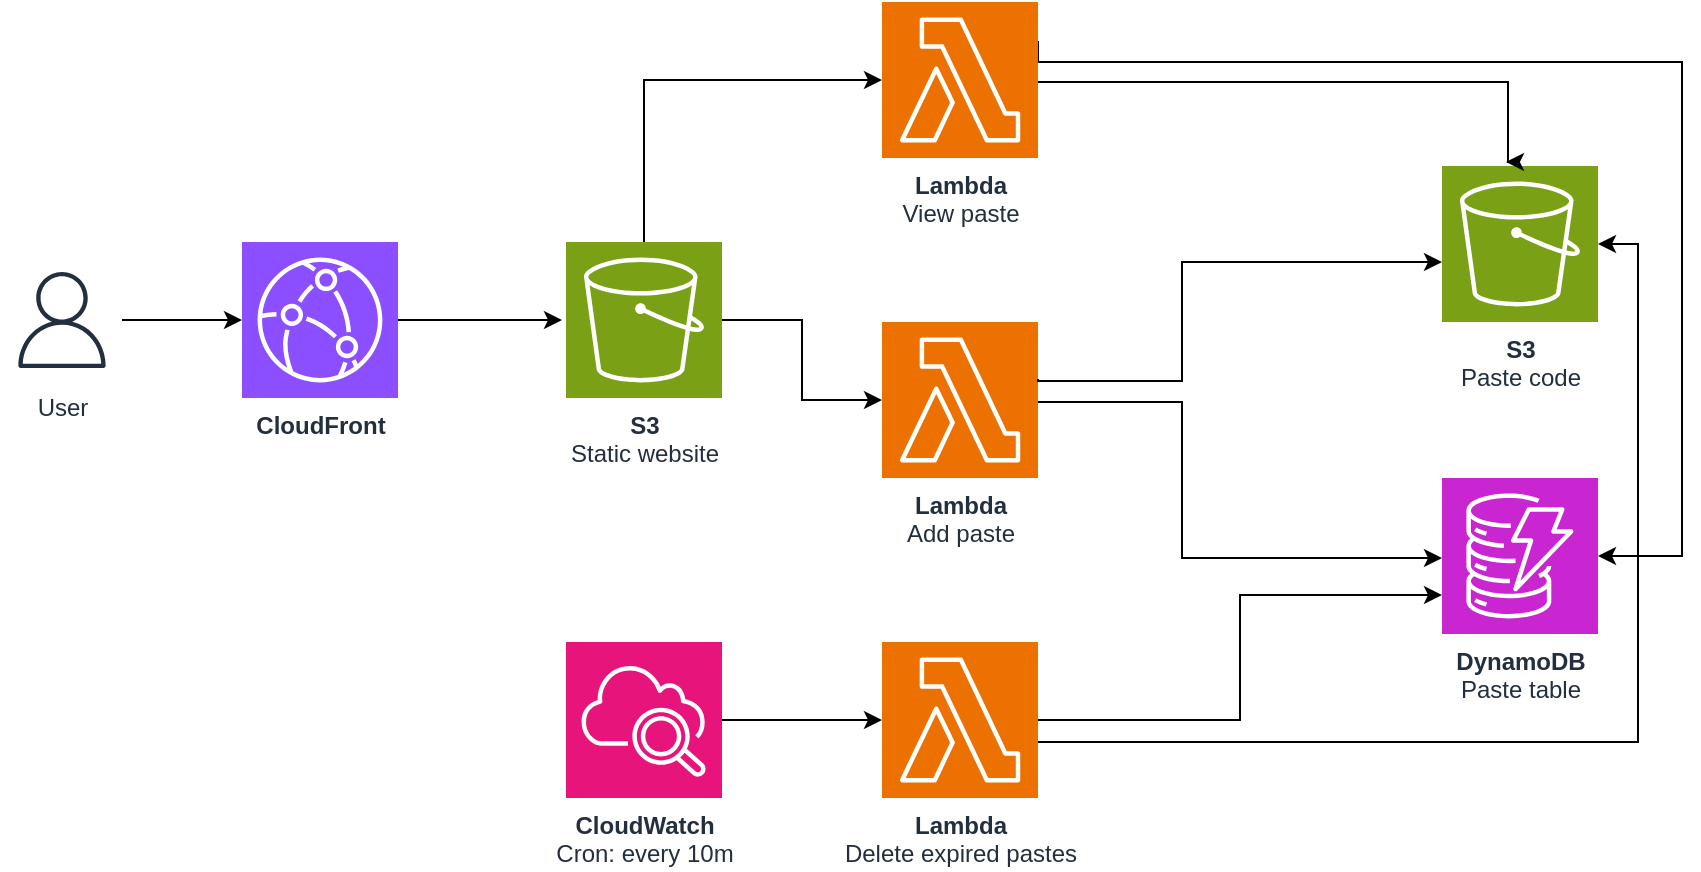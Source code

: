 <mxfile version="22.1.7" type="device">
  <diagram name="‫עמוד-1‬" id="vIrpi_RKvg0etWLlJnMy">
    <mxGraphModel dx="1354" dy="489" grid="0" gridSize="10" guides="1" tooltips="1" connect="1" arrows="1" fold="1" page="0" pageScale="1" pageWidth="827" pageHeight="583" background="#ffffff" math="0" shadow="0">
      <root>
        <mxCell id="0" />
        <mxCell id="1" parent="0" />
        <mxCell id="8UcZf56FlCur84ZGvPJV-1" value="&lt;b&gt;S3&lt;/b&gt;&lt;br&gt;Paste code" style="sketch=0;points=[[0,0,0],[0.25,0,0],[0.5,0,0],[0.75,0,0],[1,0,0],[0,1,0],[0.25,1,0],[0.5,1,0],[0.75,1,0],[1,1,0],[0,0.25,0],[0,0.5,0],[0,0.75,0],[1,0.25,0],[1,0.5,0],[1,0.75,0]];outlineConnect=0;fontColor=#232F3E;fillColor=#7AA116;strokeColor=#ffffff;dashed=0;verticalLabelPosition=bottom;verticalAlign=top;align=center;html=1;fontSize=12;fontStyle=0;aspect=fixed;shape=mxgraph.aws4.resourceIcon;resIcon=mxgraph.aws4.s3;" vertex="1" parent="1">
          <mxGeometry x="360" y="162" width="78" height="78" as="geometry" />
        </mxCell>
        <mxCell id="8UcZf56FlCur84ZGvPJV-2" value="&lt;b&gt;DynamoDB&lt;/b&gt;&lt;br&gt;Paste table" style="sketch=0;points=[[0,0,0],[0.25,0,0],[0.5,0,0],[0.75,0,0],[1,0,0],[0,1,0],[0.25,1,0],[0.5,1,0],[0.75,1,0],[1,1,0],[0,0.25,0],[0,0.5,0],[0,0.75,0],[1,0.25,0],[1,0.5,0],[1,0.75,0]];outlineConnect=0;fontColor=#232F3E;fillColor=#C925D1;strokeColor=#ffffff;dashed=0;verticalLabelPosition=bottom;verticalAlign=top;align=center;html=1;fontSize=12;fontStyle=0;aspect=fixed;shape=mxgraph.aws4.resourceIcon;resIcon=mxgraph.aws4.dynamodb;" vertex="1" parent="1">
          <mxGeometry x="360" y="318" width="78" height="78" as="geometry" />
        </mxCell>
        <mxCell id="8UcZf56FlCur84ZGvPJV-3" value="&lt;b&gt;Lambda&lt;/b&gt;&lt;br&gt;Add paste" style="sketch=0;points=[[0,0,0],[0.25,0,0],[0.5,0,0],[0.75,0,0],[1,0,0],[0,1,0],[0.25,1,0],[0.5,1,0],[0.75,1,0],[1,1,0],[0,0.25,0],[0,0.5,0],[0,0.75,0],[1,0.25,0],[1,0.5,0],[1,0.75,0]];outlineConnect=0;fontColor=#232F3E;fillColor=#ED7100;strokeColor=#ffffff;dashed=0;verticalLabelPosition=bottom;verticalAlign=top;align=center;html=1;fontSize=12;fontStyle=0;aspect=fixed;shape=mxgraph.aws4.resourceIcon;resIcon=mxgraph.aws4.lambda;" vertex="1" parent="1">
          <mxGeometry x="80" y="240" width="78" height="78" as="geometry" />
        </mxCell>
        <mxCell id="8UcZf56FlCur84ZGvPJV-26" style="edgeStyle=orthogonalEdgeStyle;rounded=0;orthogonalLoop=1;jettySize=auto;html=1;exitX=1;exitY=0.25;exitDx=0;exitDy=0;exitPerimeter=0;entryX=1;entryY=0.5;entryDx=0;entryDy=0;entryPerimeter=0;" edge="1" parent="1" source="8UcZf56FlCur84ZGvPJV-6" target="8UcZf56FlCur84ZGvPJV-2">
          <mxGeometry relative="1" as="geometry">
            <mxPoint x="510" y="380" as="targetPoint" />
            <Array as="points">
              <mxPoint x="158" y="110" />
              <mxPoint x="480" y="110" />
              <mxPoint x="480" y="357" />
            </Array>
          </mxGeometry>
        </mxCell>
        <mxCell id="8UcZf56FlCur84ZGvPJV-6" value="&lt;b&gt;Lambda&lt;/b&gt;&lt;br&gt;View paste" style="sketch=0;points=[[0,0,0],[0.25,0,0],[0.5,0,0],[0.75,0,0],[1,0,0],[0,1,0],[0.25,1,0],[0.5,1,0],[0.75,1,0],[1,1,0],[0,0.25,0],[0,0.5,0],[0,0.75,0],[1,0.25,0],[1,0.5,0],[1,0.75,0]];outlineConnect=0;fontColor=#232F3E;fillColor=#ED7100;strokeColor=#ffffff;dashed=0;verticalLabelPosition=bottom;verticalAlign=top;align=center;html=1;fontSize=12;fontStyle=0;aspect=fixed;shape=mxgraph.aws4.resourceIcon;resIcon=mxgraph.aws4.lambda;" vertex="1" parent="1">
          <mxGeometry x="80" y="80" width="78" height="78" as="geometry" />
        </mxCell>
        <mxCell id="8UcZf56FlCur84ZGvPJV-7" value="&lt;b&gt;CloudWatch&lt;/b&gt;&lt;br&gt;Cron: every 10m" style="sketch=0;points=[[0,0,0],[0.25,0,0],[0.5,0,0],[0.75,0,0],[1,0,0],[0,1,0],[0.25,1,0],[0.5,1,0],[0.75,1,0],[1,1,0],[0,0.25,0],[0,0.5,0],[0,0.75,0],[1,0.25,0],[1,0.5,0],[1,0.75,0]];points=[[0,0,0],[0.25,0,0],[0.5,0,0],[0.75,0,0],[1,0,0],[0,1,0],[0.25,1,0],[0.5,1,0],[0.75,1,0],[1,1,0],[0,0.25,0],[0,0.5,0],[0,0.75,0],[1,0.25,0],[1,0.5,0],[1,0.75,0]];outlineConnect=0;fontColor=#232F3E;fillColor=#E7157B;strokeColor=#ffffff;dashed=0;verticalLabelPosition=bottom;verticalAlign=top;align=center;html=1;fontSize=12;fontStyle=0;aspect=fixed;shape=mxgraph.aws4.resourceIcon;resIcon=mxgraph.aws4.cloudwatch_2;" vertex="1" parent="1">
          <mxGeometry x="-78" y="400" width="78" height="78" as="geometry" />
        </mxCell>
        <mxCell id="8UcZf56FlCur84ZGvPJV-29" style="edgeStyle=orthogonalEdgeStyle;rounded=0;orthogonalLoop=1;jettySize=auto;html=1;exitX=1;exitY=0.5;exitDx=0;exitDy=0;exitPerimeter=0;" edge="1" parent="1" source="8UcZf56FlCur84ZGvPJV-9">
          <mxGeometry relative="1" as="geometry">
            <mxPoint x="-80" y="239" as="targetPoint" />
          </mxGeometry>
        </mxCell>
        <mxCell id="8UcZf56FlCur84ZGvPJV-9" value="&lt;b&gt;CloudFront&lt;/b&gt;" style="sketch=0;points=[[0,0,0],[0.25,0,0],[0.5,0,0],[0.75,0,0],[1,0,0],[0,1,0],[0.25,1,0],[0.5,1,0],[0.75,1,0],[1,1,0],[0,0.25,0],[0,0.5,0],[0,0.75,0],[1,0.25,0],[1,0.5,0],[1,0.75,0]];outlineConnect=0;fontColor=#232F3E;fillColor=#8C4FFF;strokeColor=#ffffff;dashed=0;verticalLabelPosition=bottom;verticalAlign=top;align=center;html=1;fontSize=12;fontStyle=0;aspect=fixed;shape=mxgraph.aws4.resourceIcon;resIcon=mxgraph.aws4.cloudfront;" vertex="1" parent="1">
          <mxGeometry x="-240" y="200" width="78" height="78" as="geometry" />
        </mxCell>
        <mxCell id="8UcZf56FlCur84ZGvPJV-30" style="edgeStyle=orthogonalEdgeStyle;rounded=0;orthogonalLoop=1;jettySize=auto;html=1;exitX=1;exitY=0.5;exitDx=0;exitDy=0;exitPerimeter=0;" edge="1" parent="1" source="8UcZf56FlCur84ZGvPJV-10" target="8UcZf56FlCur84ZGvPJV-3">
          <mxGeometry relative="1" as="geometry" />
        </mxCell>
        <mxCell id="8UcZf56FlCur84ZGvPJV-10" value="&lt;b&gt;S3&lt;/b&gt;&lt;br&gt;Static website" style="sketch=0;points=[[0,0,0],[0.25,0,0],[0.5,0,0],[0.75,0,0],[1,0,0],[0,1,0],[0.25,1,0],[0.5,1,0],[0.75,1,0],[1,1,0],[0,0.25,0],[0,0.5,0],[0,0.75,0],[1,0.25,0],[1,0.5,0],[1,0.75,0]];outlineConnect=0;fontColor=#232F3E;fillColor=#7AA116;strokeColor=#ffffff;dashed=0;verticalLabelPosition=bottom;verticalAlign=top;align=center;html=1;fontSize=12;fontStyle=0;aspect=fixed;shape=mxgraph.aws4.resourceIcon;resIcon=mxgraph.aws4.s3;" vertex="1" parent="1">
          <mxGeometry x="-78" y="200" width="78" height="78" as="geometry" />
        </mxCell>
        <mxCell id="8UcZf56FlCur84ZGvPJV-11" value="&lt;b&gt;Lambda&lt;/b&gt;&lt;br&gt;Delete expired pastes" style="sketch=0;points=[[0,0,0],[0.25,0,0],[0.5,0,0],[0.75,0,0],[1,0,0],[0,1,0],[0.25,1,0],[0.5,1,0],[0.75,1,0],[1,1,0],[0,0.25,0],[0,0.5,0],[0,0.75,0],[1,0.25,0],[1,0.5,0],[1,0.75,0]];outlineConnect=0;fontColor=#232F3E;fillColor=#ED7100;strokeColor=#ffffff;dashed=0;verticalLabelPosition=bottom;verticalAlign=top;align=center;html=1;fontSize=12;fontStyle=0;aspect=fixed;shape=mxgraph.aws4.resourceIcon;resIcon=mxgraph.aws4.lambda;" vertex="1" parent="1">
          <mxGeometry x="80" y="400" width="78" height="78" as="geometry" />
        </mxCell>
        <mxCell id="8UcZf56FlCur84ZGvPJV-19" style="edgeStyle=orthogonalEdgeStyle;rounded=0;orthogonalLoop=1;jettySize=auto;html=1;" edge="1" parent="1">
          <mxGeometry relative="1" as="geometry">
            <mxPoint x="158" y="120" as="sourcePoint" />
            <mxPoint x="392" y="160" as="targetPoint" />
            <Array as="points">
              <mxPoint x="158" y="120" />
              <mxPoint x="393" y="120" />
            </Array>
          </mxGeometry>
        </mxCell>
        <mxCell id="8UcZf56FlCur84ZGvPJV-21" style="edgeStyle=orthogonalEdgeStyle;rounded=0;orthogonalLoop=1;jettySize=auto;html=1;exitX=1;exitY=0.5;exitDx=0;exitDy=0;exitPerimeter=0;entryX=0;entryY=0.5;entryDx=0;entryDy=0;entryPerimeter=0;" edge="1" parent="1">
          <mxGeometry relative="1" as="geometry">
            <mxPoint x="158" y="280" as="sourcePoint" />
            <mxPoint x="360" y="358" as="targetPoint" />
            <Array as="points">
              <mxPoint x="230" y="280" />
              <mxPoint x="230" y="358" />
            </Array>
          </mxGeometry>
        </mxCell>
        <mxCell id="8UcZf56FlCur84ZGvPJV-23" style="edgeStyle=orthogonalEdgeStyle;rounded=0;orthogonalLoop=1;jettySize=auto;html=1;exitX=1;exitY=0.5;exitDx=0;exitDy=0;exitPerimeter=0;entryX=0;entryY=0.75;entryDx=0;entryDy=0;entryPerimeter=0;" edge="1" parent="1">
          <mxGeometry relative="1" as="geometry">
            <mxPoint x="158" y="268.5" as="sourcePoint" />
            <mxPoint x="360" y="210" as="targetPoint" />
            <Array as="points">
              <mxPoint x="158" y="269.5" />
              <mxPoint x="230" y="269.5" />
              <mxPoint x="230" y="210.5" />
            </Array>
          </mxGeometry>
        </mxCell>
        <mxCell id="8UcZf56FlCur84ZGvPJV-24" style="edgeStyle=orthogonalEdgeStyle;rounded=0;orthogonalLoop=1;jettySize=auto;html=1;exitX=1;exitY=0.5;exitDx=0;exitDy=0;exitPerimeter=0;entryX=0;entryY=0.75;entryDx=0;entryDy=0;entryPerimeter=0;" edge="1" parent="1" source="8UcZf56FlCur84ZGvPJV-11" target="8UcZf56FlCur84ZGvPJV-2">
          <mxGeometry relative="1" as="geometry" />
        </mxCell>
        <mxCell id="8UcZf56FlCur84ZGvPJV-25" style="edgeStyle=orthogonalEdgeStyle;rounded=0;orthogonalLoop=1;jettySize=auto;html=1;entryX=1;entryY=0.5;entryDx=0;entryDy=0;entryPerimeter=0;" edge="1" parent="1" target="8UcZf56FlCur84ZGvPJV-1">
          <mxGeometry relative="1" as="geometry">
            <mxPoint x="158" y="450" as="sourcePoint" />
            <Array as="points">
              <mxPoint x="158" y="450" />
              <mxPoint x="458" y="450" />
              <mxPoint x="458" y="201" />
            </Array>
          </mxGeometry>
        </mxCell>
        <mxCell id="8UcZf56FlCur84ZGvPJV-28" style="edgeStyle=orthogonalEdgeStyle;rounded=0;orthogonalLoop=1;jettySize=auto;html=1;exitX=1;exitY=0.5;exitDx=0;exitDy=0;exitPerimeter=0;entryX=0;entryY=0.5;entryDx=0;entryDy=0;entryPerimeter=0;" edge="1" parent="1" source="8UcZf56FlCur84ZGvPJV-7" target="8UcZf56FlCur84ZGvPJV-11">
          <mxGeometry relative="1" as="geometry" />
        </mxCell>
        <mxCell id="8UcZf56FlCur84ZGvPJV-31" style="edgeStyle=orthogonalEdgeStyle;rounded=0;orthogonalLoop=1;jettySize=auto;html=1;exitX=0.5;exitY=0;exitDx=0;exitDy=0;exitPerimeter=0;entryX=0;entryY=0.5;entryDx=0;entryDy=0;entryPerimeter=0;" edge="1" parent="1" source="8UcZf56FlCur84ZGvPJV-10" target="8UcZf56FlCur84ZGvPJV-6">
          <mxGeometry relative="1" as="geometry" />
        </mxCell>
        <mxCell id="8UcZf56FlCur84ZGvPJV-33" value="" style="edgeStyle=orthogonalEdgeStyle;rounded=0;orthogonalLoop=1;jettySize=auto;html=1;" edge="1" parent="1" source="8UcZf56FlCur84ZGvPJV-32" target="8UcZf56FlCur84ZGvPJV-9">
          <mxGeometry relative="1" as="geometry" />
        </mxCell>
        <mxCell id="8UcZf56FlCur84ZGvPJV-32" value="User" style="sketch=0;outlineConnect=0;fontColor=#232F3E;gradientColor=none;strokeColor=#232F3E;fillColor=#ffffff;dashed=0;verticalLabelPosition=bottom;verticalAlign=top;align=center;html=1;fontSize=12;fontStyle=0;aspect=fixed;shape=mxgraph.aws4.resourceIcon;resIcon=mxgraph.aws4.user;" vertex="1" parent="1">
          <mxGeometry x="-360" y="209" width="60" height="60" as="geometry" />
        </mxCell>
      </root>
    </mxGraphModel>
  </diagram>
</mxfile>
